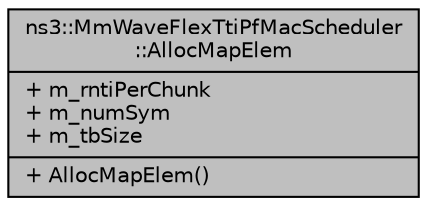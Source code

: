 digraph "ns3::MmWaveFlexTtiPfMacScheduler::AllocMapElem"
{
  edge [fontname="Helvetica",fontsize="10",labelfontname="Helvetica",labelfontsize="10"];
  node [fontname="Helvetica",fontsize="10",shape=record];
  Node1 [label="{ns3::MmWaveFlexTtiPfMacScheduler\l::AllocMapElem\n|+ m_rntiPerChunk\l+ m_numSym\l+ m_tbSize\l|+ AllocMapElem()\l}",height=0.2,width=0.4,color="black", fillcolor="grey75", style="filled", fontcolor="black"];
}
